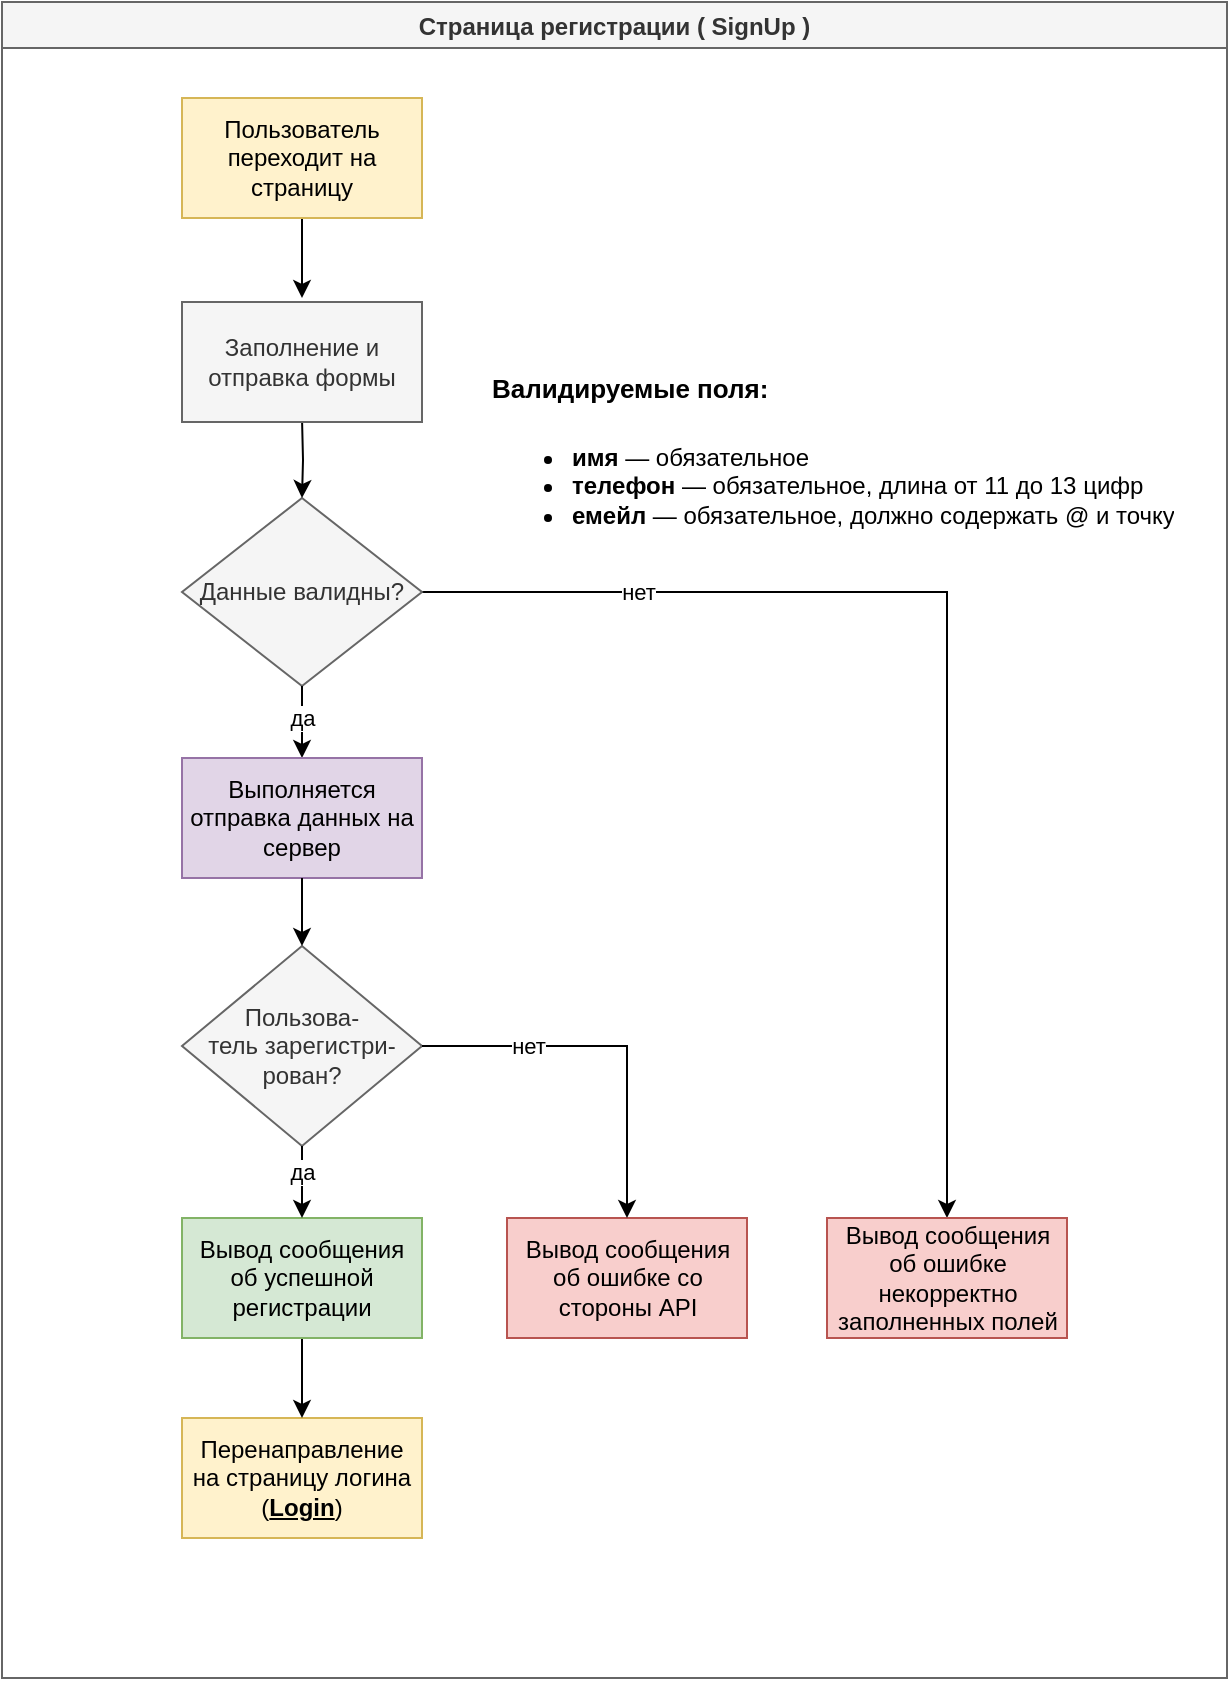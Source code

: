 <mxfile version="14.7.3" type="device"><diagram id="BSYQnzAEIA0sNQAtomFT" name="Страница 1"><mxGraphModel dx="211" dy="-621" grid="1" gridSize="10" guides="1" tooltips="1" connect="1" arrows="1" fold="1" page="1" pageScale="1" pageWidth="827" pageHeight="1169" math="0" shadow="0"><root><mxCell id="0"/><mxCell id="1" parent="0"/><mxCell id="z3ZXj3Kzfykni4givgfO-1" value="Страница регистрации ( SignUp )" style="swimlane;fillColor=#f5f5f5;strokeColor=#666666;fontStyle=1;fontColor=#333333;" parent="1" vertex="1"><mxGeometry x="950" y="1200" width="612.5" height="838" as="geometry"/></mxCell><mxCell id="lEMsa6KYUBdO2u5sgYgy-1" style="edgeStyle=orthogonalEdgeStyle;rounded=0;orthogonalLoop=1;jettySize=auto;html=1;" parent="z3ZXj3Kzfykni4givgfO-1" source="z3ZXj3Kzfykni4givgfO-2" target="z3ZXj3Kzfykni4givgfO-14" edge="1"><mxGeometry relative="1" as="geometry"/></mxCell><mxCell id="lEMsa6KYUBdO2u5sgYgy-2" value="нет" style="edgeLabel;html=1;align=center;verticalAlign=middle;resizable=0;points=[];" parent="lEMsa6KYUBdO2u5sgYgy-1" vertex="1" connectable="0"><mxGeometry x="-0.945" y="1" relative="1" as="geometry"><mxPoint x="91.64" y="1" as="offset"/></mxGeometry></mxCell><mxCell id="z3ZXj3Kzfykni4givgfO-2" value="Данные валидны?" style="rhombus;whiteSpace=wrap;html=1;fillColor=#f5f5f5;strokeColor=#666666;strokeWidth=1;fontColor=#333333;fontStyle=0" parent="z3ZXj3Kzfykni4givgfO-1" vertex="1"><mxGeometry x="90" y="248" width="120" height="94" as="geometry"/></mxCell><mxCell id="z3ZXj3Kzfykni4givgfO-4" style="edgeStyle=orthogonalEdgeStyle;rounded=0;orthogonalLoop=1;jettySize=auto;html=1;exitX=0.5;exitY=1;exitDx=0;exitDy=0;entryX=0.5;entryY=0;entryDx=0;entryDy=0;" parent="z3ZXj3Kzfykni4givgfO-1" target="z3ZXj3Kzfykni4givgfO-2" edge="1"><mxGeometry relative="1" as="geometry"><mxPoint x="150" y="208" as="sourcePoint"/></mxGeometry></mxCell><mxCell id="z3ZXj3Kzfykni4givgfO-6" value="да" style="edgeStyle=orthogonalEdgeStyle;rounded=0;orthogonalLoop=1;jettySize=auto;html=1;entryX=0.5;entryY=0;entryDx=0;entryDy=0;" parent="z3ZXj3Kzfykni4givgfO-1" source="z3ZXj3Kzfykni4givgfO-2" target="z3ZXj3Kzfykni4givgfO-7" edge="1"><mxGeometry x="0.091" relative="1" as="geometry"><mxPoint x="22.5" y="492" as="targetPoint"/><mxPoint as="offset"/></mxGeometry></mxCell><mxCell id="z3ZXj3Kzfykni4givgfO-7" value="Выполняется отправка данных на сервер" style="rounded=0;whiteSpace=wrap;html=1;fillColor=#e1d5e7;strokeColor=#9673a6;" parent="z3ZXj3Kzfykni4givgfO-1" vertex="1"><mxGeometry x="90" y="378" width="120" height="60" as="geometry"/></mxCell><mxCell id="z3ZXj3Kzfykni4givgfO-8" value="Пользова-&lt;br&gt;тель зарегистри-&lt;br&gt;рован?" style="rhombus;whiteSpace=wrap;html=1;rounded=0;strokeColor=#666666;fillColor=#f5f5f5;direction=south;fontColor=#333333;" parent="z3ZXj3Kzfykni4givgfO-1" vertex="1"><mxGeometry x="90" y="472" width="120" height="100" as="geometry"/></mxCell><mxCell id="z3ZXj3Kzfykni4givgfO-9" value="" style="edgeStyle=orthogonalEdgeStyle;rounded=0;orthogonalLoop=1;jettySize=auto;html=1;" parent="z3ZXj3Kzfykni4givgfO-1" source="z3ZXj3Kzfykni4givgfO-7" target="z3ZXj3Kzfykni4givgfO-8" edge="1"><mxGeometry relative="1" as="geometry"/></mxCell><mxCell id="z3ZXj3Kzfykni4givgfO-10" style="edgeStyle=orthogonalEdgeStyle;rounded=0;orthogonalLoop=1;jettySize=auto;html=1;exitX=0.5;exitY=1;exitDx=0;exitDy=0;entryX=0.5;entryY=0;entryDx=0;entryDy=0;" parent="z3ZXj3Kzfykni4givgfO-1" source="z3ZXj3Kzfykni4givgfO-11" edge="1"><mxGeometry relative="1" as="geometry"><mxPoint x="150" y="148" as="targetPoint"/></mxGeometry></mxCell><mxCell id="z3ZXj3Kzfykni4givgfO-11" value="Пользователь переходит на страницу" style="whiteSpace=wrap;html=1;rounded=0;strokeColor=#d6b656;fillColor=#fff2cc;" parent="z3ZXj3Kzfykni4givgfO-1" vertex="1"><mxGeometry x="90" y="48" width="120" height="60" as="geometry"/></mxCell><mxCell id="z3ZXj3Kzfykni4givgfO-12" value="Перенаправление на страницу логина (&lt;b&gt;&lt;u&gt;Login&lt;/u&gt;&lt;/b&gt;)" style="whiteSpace=wrap;html=1;rounded=0;strokeColor=#d6b656;fillColor=#fff2cc;" parent="z3ZXj3Kzfykni4givgfO-1" vertex="1"><mxGeometry x="90" y="708" width="120" height="60" as="geometry"/></mxCell><mxCell id="z3ZXj3Kzfykni4givgfO-14" value="Вывод сообщения об ошибке некорректно заполненных полей" style="whiteSpace=wrap;html=1;rounded=0;strokeColor=#b85450;fillColor=#f8cecc;" parent="z3ZXj3Kzfykni4givgfO-1" vertex="1"><mxGeometry x="412.5" y="608" width="120" height="60" as="geometry"/></mxCell><mxCell id="z3ZXj3Kzfykni4givgfO-16" value="Вывод сообщения об ошибке со стороны API" style="whiteSpace=wrap;html=1;rounded=0;strokeColor=#b85450;fillColor=#f8cecc;" parent="z3ZXj3Kzfykni4givgfO-1" vertex="1"><mxGeometry x="252.5" y="608" width="120" height="60" as="geometry"/></mxCell><mxCell id="z3ZXj3Kzfykni4givgfO-17" value="нет" style="edgeStyle=orthogonalEdgeStyle;rounded=0;orthogonalLoop=1;jettySize=auto;html=1;" parent="z3ZXj3Kzfykni4givgfO-1" source="z3ZXj3Kzfykni4givgfO-8" target="z3ZXj3Kzfykni4givgfO-16" edge="1"><mxGeometry x="-0.443" relative="1" as="geometry"><mxPoint as="offset"/></mxGeometry></mxCell><mxCell id="v8vyTJw9OfiiabN9EorS-4" style="edgeStyle=orthogonalEdgeStyle;rounded=0;orthogonalLoop=1;jettySize=auto;html=1;exitX=0.5;exitY=1;exitDx=0;exitDy=0;" parent="z3ZXj3Kzfykni4givgfO-1" source="v8vyTJw9OfiiabN9EorS-2" target="z3ZXj3Kzfykni4givgfO-12" edge="1"><mxGeometry relative="1" as="geometry"/></mxCell><mxCell id="v8vyTJw9OfiiabN9EorS-2" value="Вывод сообщения об успешной регистрации" style="rounded=0;whiteSpace=wrap;html=1;fillColor=#d5e8d4;strokeColor=#82b366;" parent="z3ZXj3Kzfykni4givgfO-1" vertex="1"><mxGeometry x="90" y="608" width="120" height="60" as="geometry"/></mxCell><mxCell id="v8vyTJw9OfiiabN9EorS-3" value="да" style="edgeStyle=orthogonalEdgeStyle;rounded=0;orthogonalLoop=1;jettySize=auto;html=1;" parent="z3ZXj3Kzfykni4givgfO-1" source="z3ZXj3Kzfykni4givgfO-8" target="v8vyTJw9OfiiabN9EorS-2" edge="1"><mxGeometry x="-0.4" relative="1" as="geometry"><mxPoint x="1060" y="2042" as="sourcePoint"/><mxPoint x="1060" y="2202" as="targetPoint"/><mxPoint as="offset"/></mxGeometry></mxCell><mxCell id="z3ZXj3Kzfykni4givgfO-15" value="&lt;h1&gt;&lt;font style=&quot;font-size: 13px&quot;&gt;Валидируемые поля:&lt;/font&gt;&lt;/h1&gt;&lt;p&gt;&lt;/p&gt;&lt;ul&gt;&lt;li&gt;&lt;b&gt;имя&lt;/b&gt; —&amp;nbsp;обязательное&lt;/li&gt;&lt;li&gt;&lt;b&gt;телефон&lt;/b&gt;&lt;span&gt;&amp;nbsp;— обязательное, длина от 11 до 13 цифр&lt;br&gt;&lt;/span&gt;&lt;/li&gt;&lt;li&gt;&lt;b&gt;емейл&lt;/b&gt; — обязательное, должно содержать @ и точку&lt;/li&gt;&lt;/ul&gt;&lt;p&gt;&lt;/p&gt;&lt;p&gt;&lt;br&gt;&lt;/p&gt;" style="text;html=1;strokeColor=none;fillColor=none;spacing=5;spacingTop=-20;whiteSpace=wrap;overflow=hidden;rounded=0;" parent="z3ZXj3Kzfykni4givgfO-1" vertex="1"><mxGeometry x="240" y="170" width="360" height="112" as="geometry"/></mxCell><mxCell id="oP4afiQjwLzq0_VnECkD-1" value="Заполнение и отправка формы" style="rounded=0;whiteSpace=wrap;html=1;fillColor=#f5f5f5;strokeColor=#666666;fontColor=#333333;" parent="z3ZXj3Kzfykni4givgfO-1" vertex="1"><mxGeometry x="90" y="150" width="120" height="60" as="geometry"/></mxCell></root></mxGraphModel></diagram></mxfile>